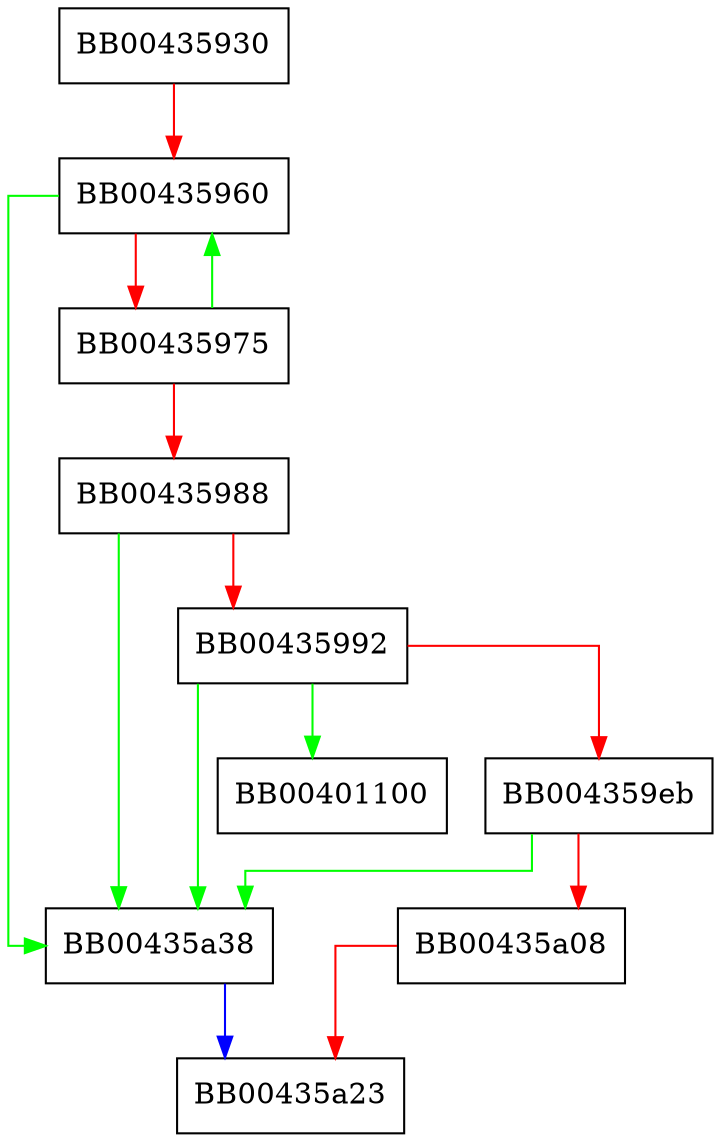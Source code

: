 digraph handle_symlink {
  node [shape="box"];
  graph [splines=ortho];
  BB00435930 -> BB00435960 [color="red"];
  BB00435960 -> BB00435a38 [color="green"];
  BB00435960 -> BB00435975 [color="red"];
  BB00435975 -> BB00435960 [color="green"];
  BB00435975 -> BB00435988 [color="red"];
  BB00435988 -> BB00435a38 [color="green"];
  BB00435988 -> BB00435992 [color="red"];
  BB00435992 -> BB00401100 [color="green"];
  BB00435992 -> BB00435a38 [color="green"];
  BB00435992 -> BB004359eb [color="red"];
  BB004359eb -> BB00435a38 [color="green"];
  BB004359eb -> BB00435a08 [color="red"];
  BB00435a08 -> BB00435a23 [color="red"];
  BB00435a38 -> BB00435a23 [color="blue"];
}